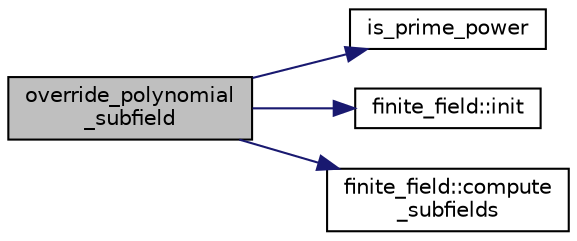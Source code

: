 digraph "override_polynomial_subfield"
{
  edge [fontname="Helvetica",fontsize="10",labelfontname="Helvetica",labelfontsize="10"];
  node [fontname="Helvetica",fontsize="10",shape=record];
  rankdir="LR";
  Node12281 [label="override_polynomial\l_subfield",height=0.2,width=0.4,color="black", fillcolor="grey75", style="filled", fontcolor="black"];
  Node12281 -> Node12282 [color="midnightblue",fontsize="10",style="solid",fontname="Helvetica"];
  Node12282 [label="is_prime_power",height=0.2,width=0.4,color="black", fillcolor="white", style="filled",URL="$de/dc5/algebra__and__number__theory_8h.html#a44560c42df6f76a71d351200cbf1bd0e"];
  Node12281 -> Node12283 [color="midnightblue",fontsize="10",style="solid",fontname="Helvetica"];
  Node12283 [label="finite_field::init",height=0.2,width=0.4,color="black", fillcolor="white", style="filled",URL="$df/d5a/classfinite__field.html#a13e75e8165b27464935b50368ee8313c"];
  Node12281 -> Node12284 [color="midnightblue",fontsize="10",style="solid",fontname="Helvetica"];
  Node12284 [label="finite_field::compute\l_subfields",height=0.2,width=0.4,color="black", fillcolor="white", style="filled",URL="$df/d5a/classfinite__field.html#a1632c3686fa5ff446c651e880df9f4e8"];
}
